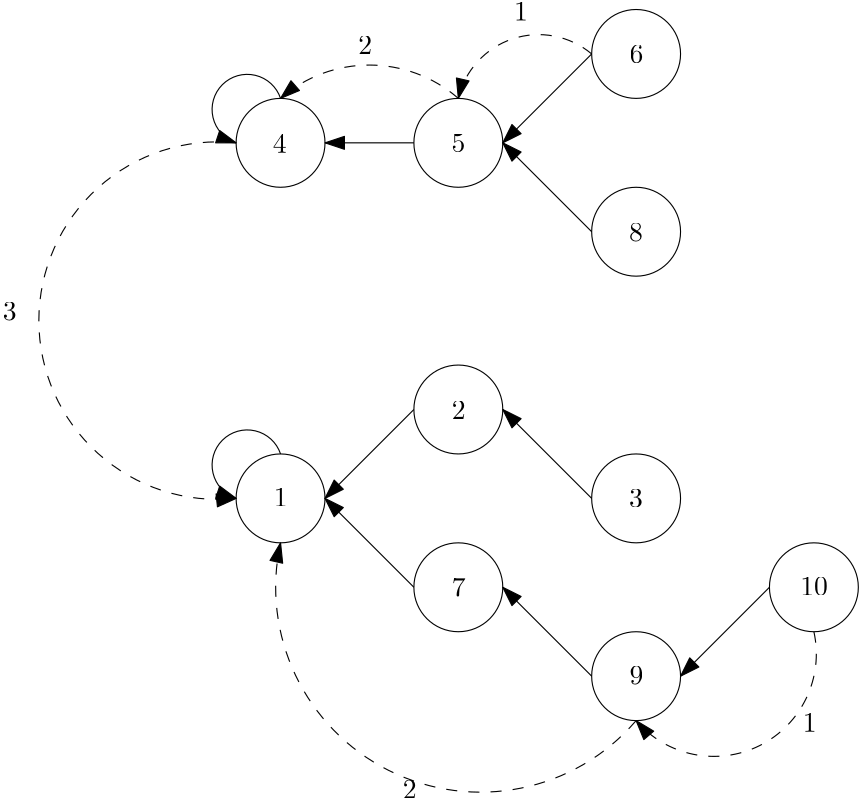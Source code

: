 <?xml version="1.0"?>
<!DOCTYPE ipe SYSTEM "ipe.dtd">
<ipe version="70107" creator="Ipe 7.1.10">
<info created="D:20191213102556" modified="D:20191213102556"/>
<ipestyle name="basic">
<symbol name="arrow/arc(spx)">
<path stroke="sym-stroke" fill="sym-stroke" pen="sym-pen">
0 0 m
-1 0.333 l
-1 -0.333 l
h
</path>
</symbol>
<symbol name="arrow/farc(spx)">
<path stroke="sym-stroke" fill="white" pen="sym-pen">
0 0 m
-1 0.333 l
-1 -0.333 l
h
</path>
</symbol>
<symbol name="arrow/ptarc(spx)">
<path stroke="sym-stroke" fill="sym-stroke" pen="sym-pen">
0 0 m
-1 0.333 l
-0.8 0 l
-1 -0.333 l
h
</path>
</symbol>
<symbol name="arrow/fptarc(spx)">
<path stroke="sym-stroke" fill="white" pen="sym-pen">
0 0 m
-1 0.333 l
-0.8 0 l
-1 -0.333 l
h
</path>
</symbol>
<symbol name="mark/circle(sx)" transformations="translations">
<path fill="sym-stroke">
0.6 0 0 0.6 0 0 e
0.4 0 0 0.4 0 0 e
</path>
</symbol>
<symbol name="mark/disk(sx)" transformations="translations">
<path fill="sym-stroke">
0.6 0 0 0.6 0 0 e
</path>
</symbol>
<symbol name="mark/fdisk(sfx)" transformations="translations">
<group>
<path fill="sym-fill">
0.5 0 0 0.5 0 0 e
</path>
<path fill="sym-stroke" fillrule="eofill">
0.6 0 0 0.6 0 0 e
0.4 0 0 0.4 0 0 e
</path>
</group>
</symbol>
<symbol name="mark/box(sx)" transformations="translations">
<path fill="sym-stroke" fillrule="eofill">
-0.6 -0.6 m
0.6 -0.6 l
0.6 0.6 l
-0.6 0.6 l
h
-0.4 -0.4 m
0.4 -0.4 l
0.4 0.4 l
-0.4 0.4 l
h
</path>
</symbol>
<symbol name="mark/square(sx)" transformations="translations">
<path fill="sym-stroke">
-0.6 -0.6 m
0.6 -0.6 l
0.6 0.6 l
-0.6 0.6 l
h
</path>
</symbol>
<symbol name="mark/fsquare(sfx)" transformations="translations">
<group>
<path fill="sym-fill">
-0.5 -0.5 m
0.5 -0.5 l
0.5 0.5 l
-0.5 0.5 l
h
</path>
<path fill="sym-stroke" fillrule="eofill">
-0.6 -0.6 m
0.6 -0.6 l
0.6 0.6 l
-0.6 0.6 l
h
-0.4 -0.4 m
0.4 -0.4 l
0.4 0.4 l
-0.4 0.4 l
h
</path>
</group>
</symbol>
<symbol name="mark/cross(sx)" transformations="translations">
<group>
<path fill="sym-stroke">
-0.43 -0.57 m
0.57 0.43 l
0.43 0.57 l
-0.57 -0.43 l
h
</path>
<path fill="sym-stroke">
-0.43 0.57 m
0.57 -0.43 l
0.43 -0.57 l
-0.57 0.43 l
h
</path>
</group>
</symbol>
<symbol name="arrow/fnormal(spx)">
<path stroke="sym-stroke" fill="white" pen="sym-pen">
0 0 m
-1 0.333 l
-1 -0.333 l
h
</path>
</symbol>
<symbol name="arrow/pointed(spx)">
<path stroke="sym-stroke" fill="sym-stroke" pen="sym-pen">
0 0 m
-1 0.333 l
-0.8 0 l
-1 -0.333 l
h
</path>
</symbol>
<symbol name="arrow/fpointed(spx)">
<path stroke="sym-stroke" fill="white" pen="sym-pen">
0 0 m
-1 0.333 l
-0.8 0 l
-1 -0.333 l
h
</path>
</symbol>
<symbol name="arrow/linear(spx)">
<path stroke="sym-stroke" pen="sym-pen">
-1 0.333 m
0 0 l
-1 -0.333 l
</path>
</symbol>
<symbol name="arrow/fdouble(spx)">
<path stroke="sym-stroke" fill="white" pen="sym-pen">
0 0 m
-1 0.333 l
-1 -0.333 l
h
-1 0 m
-2 0.333 l
-2 -0.333 l
h
</path>
</symbol>
<symbol name="arrow/double(spx)">
<path stroke="sym-stroke" fill="sym-stroke" pen="sym-pen">
0 0 m
-1 0.333 l
-1 -0.333 l
h
-1 0 m
-2 0.333 l
-2 -0.333 l
h
</path>
</symbol>
<pen name="heavier" value="0.8"/>
<pen name="fat" value="1.2"/>
<pen name="ultrafat" value="2"/>
<symbolsize name="large" value="5"/>
<symbolsize name="small" value="2"/>
<symbolsize name="tiny" value="1.1"/>
<arrowsize name="large" value="10"/>
<arrowsize name="small" value="5"/>
<arrowsize name="tiny" value="3"/>
<color name="red" value="1 0 0"/>
<color name="green" value="0 1 0"/>
<color name="blue" value="0 0 1"/>
<color name="yellow" value="1 1 0"/>
<color name="orange" value="1 0.647 0"/>
<color name="gold" value="1 0.843 0"/>
<color name="purple" value="0.627 0.125 0.941"/>
<color name="gray" value="0.745"/>
<color name="brown" value="0.647 0.165 0.165"/>
<color name="navy" value="0 0 0.502"/>
<color name="pink" value="1 0.753 0.796"/>
<color name="seagreen" value="0.18 0.545 0.341"/>
<color name="turquoise" value="0.251 0.878 0.816"/>
<color name="violet" value="0.933 0.51 0.933"/>
<color name="darkblue" value="0 0 0.545"/>
<color name="darkcyan" value="0 0.545 0.545"/>
<color name="darkgray" value="0.663"/>
<color name="darkgreen" value="0 0.392 0"/>
<color name="darkmagenta" value="0.545 0 0.545"/>
<color name="darkorange" value="1 0.549 0"/>
<color name="darkred" value="0.545 0 0"/>
<color name="lightblue" value="0.678 0.847 0.902"/>
<color name="lightcyan" value="0.878 1 1"/>
<color name="lightgray" value="0.827"/>
<color name="lightgreen" value="0.565 0.933 0.565"/>
<color name="lightyellow" value="1 1 0.878"/>
<dashstyle name="dashed" value="[4] 0"/>
<dashstyle name="dotted" value="[1 3] 0"/>
<dashstyle name="dash dotted" value="[4 2 1 2] 0"/>
<dashstyle name="dash dot dotted" value="[4 2 1 2 1 2] 0"/>
<textsize name="large" value="\large"/>
<textsize name="Large" value="\Large"/>
<textsize name="LARGE" value="\LARGE"/>
<textsize name="huge" value="\huge"/>
<textsize name="Huge" value="\Huge"/>
<textsize name="small" value="\small"/>
<textsize name="footnote" value="\footnotesize"/>
<textsize name="tiny" value="\tiny"/>
<textstyle name="center" begin="\begin{center}" end="\end{center}"/>
<textstyle name="itemize" begin="\begin{itemize}" end="\end{itemize}"/>
<textstyle name="item" begin="\begin{itemize}\item{}" end="\end{itemize}"/>
<gridsize name="4 pts" value="4"/>
<gridsize name="8 pts (~3 mm)" value="8"/>
<gridsize name="16 pts (~6 mm)" value="16"/>
<gridsize name="32 pts (~12 mm)" value="32"/>
<gridsize name="10 pts (~3.5 mm)" value="10"/>
<gridsize name="20 pts (~7 mm)" value="20"/>
<gridsize name="14 pts (~5 mm)" value="14"/>
<gridsize name="28 pts (~10 mm)" value="28"/>
<gridsize name="56 pts (~20 mm)" value="56"/>
<anglesize name="90 deg" value="90"/>
<anglesize name="60 deg" value="60"/>
<anglesize name="45 deg" value="45"/>
<anglesize name="30 deg" value="30"/>
<anglesize name="22.5 deg" value="22.5"/>
<opacity name="10%" value="0.1"/>
<opacity name="30%" value="0.3"/>
<opacity name="50%" value="0.5"/>
<opacity name="75%" value="0.75"/>
<tiling name="falling" angle="-60" step="4" width="1"/>
<tiling name="rising" angle="30" step="4" width="1"/>
</ipestyle>
<page>
<layer name="alpha"/>
<view layers="alpha" active="alpha"/>
<path layer="alpha" stroke="black">
16 0 0 16 128 768 e
</path>
<path matrix="1 0 0 1 64 0" stroke="black">
16 0 0 16 128 768 e
</path>
<path matrix="1 0 0 1 128 32" stroke="black">
16 0 0 16 128 768 e
</path>
<path matrix="1 0 0 1 128 -32" stroke="black">
16 0 0 16 128 768 e
</path>
<path matrix="1 0 0 1 0 -128" stroke="black">
16 0 0 16 128 768 e
</path>
<path matrix="1 0 0 1 64 -96" stroke="black">
16 0 0 16 128 768 e
</path>
<path matrix="1 0 0 1 64 -160" stroke="black">
16 0 0 16 128 768 e
</path>
<path matrix="1 0 0 1 128 -128" stroke="black">
16 0 0 16 128 768 e
</path>
<path matrix="1 0 0 1 128 -192" stroke="black">
16 0 0 16 128 768 e
</path>
<path matrix="1 0 0 1 192 -160" stroke="black">
16 0 0 16 128 768 e
</path>
<path stroke="black" arrow="normal/normal">
176 672 m
144 640 l
</path>
<path stroke="black" arrow="normal/normal">
176 608 m
144 640 l
</path>
<path stroke="black" arrow="normal/normal">
240 640 m
208 672 l
</path>
<path stroke="black" arrow="normal/normal">
240 576 m
208 608 l
</path>
<path stroke="black" arrow="normal/normal">
304 608 m
272 576 l
</path>
<path stroke="black" arrow="normal/normal">
240 800 m
208 768 l
</path>
<path stroke="black" arrow="normal/normal">
240 736 m
208 768 l
</path>
<path stroke="black" arrow="normal/normal">
176 768 m
144 768 l
</path>
<text matrix="1 0 0 1 -2.35614 -3.3482" transformations="translations" pos="256 800" stroke="black" type="label" width="4.981" height="6.42" depth="0" valign="baseline">6</text>
<text matrix="1 0 0 1 -2.60416 -3.53422" transformations="translations" pos="256 736" stroke="black" type="label" width="4.981" height="6.42" depth="0" valign="baseline">8</text>
<text matrix="1 0 0 1 -2.48015 -3.3482" transformations="translations" pos="192 768" stroke="black" type="label" width="4.981" height="6.42" depth="0" valign="baseline">5</text>
<text matrix="1 0 0 1 -2.79017 -3.59622" transformations="translations" pos="128 768" stroke="black" type="label" width="4.981" height="6.42" depth="0" valign="baseline">4</text>
<text matrix="1 0 0 1 -2.53299 -3.2665" transformations="translations" pos="256 640" stroke="black" type="label" width="4.981" height="6.42" depth="0" valign="baseline">3</text>
<text matrix="1 0 0 1 -2.41009 -3.45795" transformations="translations" pos="192 672" stroke="black" type="label" width="4.981" height="6.42" depth="0" valign="baseline">2</text>
<text matrix="1 0 0 1 -4.94308 -2.95214" transformations="translations" pos="320 608" stroke="black" type="label" width="9.963" height="6.42" depth="0" valign="baseline">10</text>
<text matrix="1 0 0 1 -2.41009 -3.03881" transformations="translations" pos="256 576" stroke="black" type="label" width="4.981" height="6.42" depth="0" valign="baseline">9</text>
<text matrix="1 0 0 1 -2.41009 -3.35317" transformations="translations" pos="192 608" stroke="black" type="label" width="4.981" height="6.42" depth="0" valign="baseline">7</text>
<text matrix="1 0 0 1 -2.41815 -2.90178" transformations="translations" pos="128 640" stroke="black" type="label" width="4.981" height="6.42" depth="0" valign="baseline">1</text>
<path stroke="black" arrow="normal/normal">
128 784 m
12.6491 0 0 12.6491 116 780 112 768 a
</path>
<path matrix="1 0 0 1 0 -128" stroke="black" arrow="normal/normal">
128 784 m
12.6491 0 0 12.6491 116 780 112 768 a
</path>
<path stroke="black" dash="dashed" arrow="normal/normal">
240 800 m
29.6815 0 0 29.6815 220.909 777.273 192 784 a
</path>
<path stroke="black" dash="dashed" arrow="normal/normal">
192 784 m
48.6667 0 0 48.6667 160 747.333 128 784 a
</path>
<path stroke="black" dash="dashed" arrow="normal/normal">
320 592 m
36.8782 0 0 -36.8782 284 584 256 560 a
</path>
<path stroke="black" dash="dashed" arrow="normal/normal">
256 560 m
73.7564 0 0 -73.7564 200 608 128 624 a
</path>
<path stroke="black" dash="dashed" arrow="normal/normal">
112 768 m
64.3463 0 0 64.3463 105.333 704 112 640 a
</path>
<text transformations="translations" pos="212 812" stroke="black" type="label" width="4.981" height="6.42" depth="0" valign="baseline">1</text>
<text transformations="translations" pos="156 800" stroke="black" type="label" width="4.981" height="6.42" depth="0" valign="baseline">2</text>
<text transformations="translations" pos="28 704" stroke="black" type="label" width="4.981" height="6.42" depth="0" valign="baseline">3</text>
<text transformations="translations" pos="316 556" stroke="black" type="label" width="4.981" height="6.42" depth="0" valign="baseline">1</text>
<text transformations="translations" pos="172 532" stroke="black" type="label" width="4.981" height="6.42" depth="0" valign="baseline">2</text>
</page>
</ipe>

